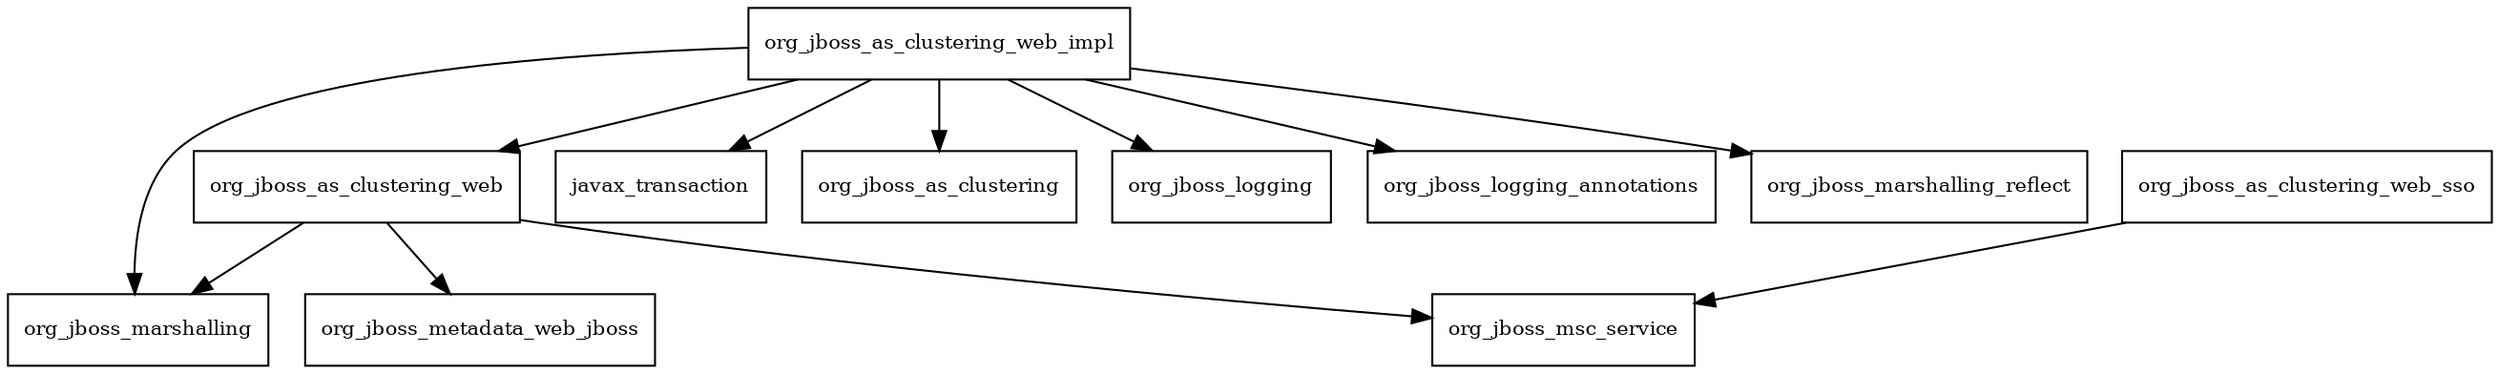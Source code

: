 digraph jboss_as_clustering_web_spi_7_4_0_Final_redhat_19_package_dependencies {
  node [shape = box, fontsize=10.0];
  org_jboss_as_clustering_web -> org_jboss_marshalling;
  org_jboss_as_clustering_web -> org_jboss_metadata_web_jboss;
  org_jboss_as_clustering_web -> org_jboss_msc_service;
  org_jboss_as_clustering_web_impl -> javax_transaction;
  org_jboss_as_clustering_web_impl -> org_jboss_as_clustering;
  org_jboss_as_clustering_web_impl -> org_jboss_as_clustering_web;
  org_jboss_as_clustering_web_impl -> org_jboss_logging;
  org_jboss_as_clustering_web_impl -> org_jboss_logging_annotations;
  org_jboss_as_clustering_web_impl -> org_jboss_marshalling;
  org_jboss_as_clustering_web_impl -> org_jboss_marshalling_reflect;
  org_jboss_as_clustering_web_sso -> org_jboss_msc_service;
}
